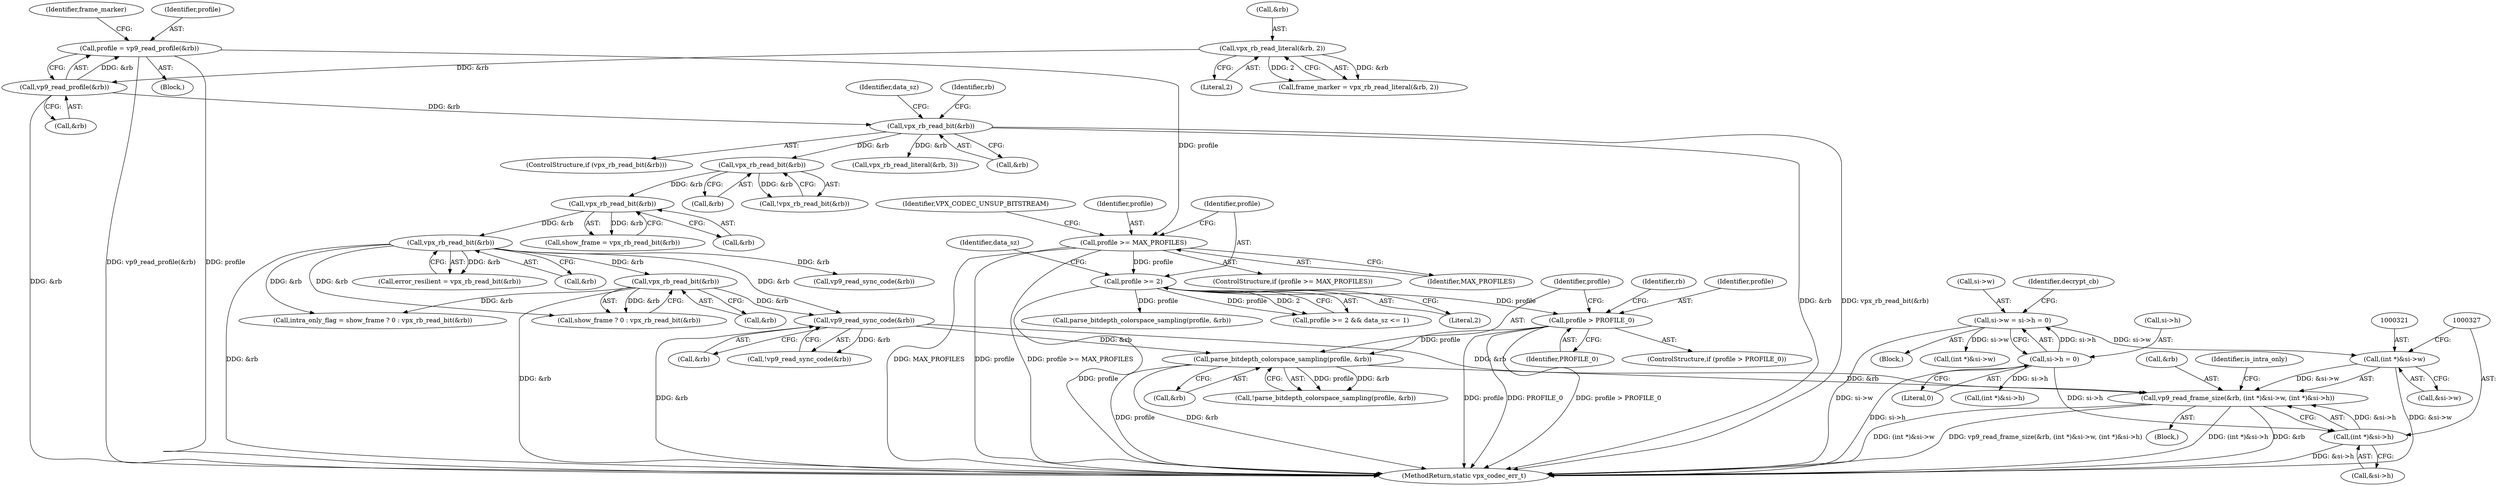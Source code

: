 digraph "0_Android_4974dcbd0289a2530df2ee2a25b5f92775df80da@API" {
"1000317" [label="(Call,vp9_read_frame_size(&rb, (int *)&si->w, (int *)&si->h))"];
"1000294" [label="(Call,vp9_read_sync_code(&rb))"];
"1000233" [label="(Call,vpx_rb_read_bit(&rb))"];
"1000228" [label="(Call,vpx_rb_read_bit(&rb))"];
"1000223" [label="(Call,vpx_rb_read_bit(&rb))"];
"1000202" [label="(Call,vpx_rb_read_bit(&rb))"];
"1000172" [label="(Call,vp9_read_profile(&rb))"];
"1000165" [label="(Call,vpx_rb_read_literal(&rb, 2))"];
"1000278" [label="(Call,vpx_rb_read_bit(&rb))"];
"1000306" [label="(Call,parse_bitdepth_colorspace_sampling(profile, &rb))"];
"1000300" [label="(Call,profile > PROFILE_0)"];
"1000190" [label="(Call,profile >= 2)"];
"1000182" [label="(Call,profile >= MAX_PROFILES)"];
"1000170" [label="(Call,profile = vp9_read_profile(&rb))"];
"1000320" [label="(Call,(int *)&si->w)"];
"1000130" [label="(Call,si->w = si->h = 0)"];
"1000134" [label="(Call,si->h = 0)"];
"1000326" [label="(Call,(int *)&si->h)"];
"1000278" [label="(Call,vpx_rb_read_bit(&rb))"];
"1000279" [label="(Call,&rb)"];
"1000166" [label="(Call,&rb)"];
"1000182" [label="(Call,profile >= MAX_PROFILES)"];
"1000326" [label="(Call,(int *)&si->h)"];
"1000307" [label="(Identifier,profile)"];
"1000250" [label="(Call,parse_bitdepth_colorspace_sampling(profile, &rb))"];
"1000224" [label="(Call,&rb)"];
"1000243" [label="(Call,vp9_read_sync_code(&rb))"];
"1000314" [label="(Identifier,rb)"];
"1000191" [label="(Identifier,profile)"];
"1000334" [label="(Identifier,is_intra_only)"];
"1000273" [label="(Call,intra_only_flag = show_frame ? 0 : vpx_rb_read_bit(&rb))"];
"1000186" [label="(Identifier,VPX_CODEC_UNSUP_BITSTREAM)"];
"1000294" [label="(Call,vp9_read_sync_code(&rb))"];
"1000177" [label="(Identifier,frame_marker)"];
"1000223" [label="(Call,vpx_rb_read_bit(&rb))"];
"1000291" [label="(Block,)"];
"1000194" [label="(Identifier,data_sz)"];
"1000130" [label="(Call,si->w = si->h = 0)"];
"1000222" [label="(Call,!vpx_rb_read_bit(&rb))"];
"1000206" [label="(Call,vpx_rb_read_literal(&rb, 3))"];
"1000301" [label="(Identifier,profile)"];
"1000111" [label="(Block,)"];
"1000295" [label="(Call,&rb)"];
"1000171" [label="(Identifier,profile)"];
"1000140" [label="(Identifier,decrypt_cb)"];
"1000165" [label="(Call,vpx_rb_read_literal(&rb, 2))"];
"1000189" [label="(Call,profile >= 2 && data_sz <= 1)"];
"1000305" [label="(Call,!parse_bitdepth_colorspace_sampling(profile, &rb))"];
"1000190" [label="(Call,profile >= 2)"];
"1000184" [label="(Identifier,MAX_PROFILES)"];
"1000156" [label="(Block,)"];
"1000138" [label="(Literal,0)"];
"1000214" [label="(Identifier,data_sz)"];
"1000308" [label="(Call,&rb)"];
"1000203" [label="(Call,&rb)"];
"1000135" [label="(Call,si->h)"];
"1000320" [label="(Call,(int *)&si->w)"];
"1000299" [label="(ControlStructure,if (profile > PROFILE_0))"];
"1000183" [label="(Identifier,profile)"];
"1000300" [label="(Call,profile > PROFILE_0)"];
"1000229" [label="(Call,&rb)"];
"1000131" [label="(Call,si->w)"];
"1000265" [label="(Call,(int *)&si->h)"];
"1000293" [label="(Call,!vp9_read_sync_code(&rb))"];
"1000168" [label="(Literal,2)"];
"1000163" [label="(Call,frame_marker = vpx_rb_read_literal(&rb, 2))"];
"1000322" [label="(Call,&si->w)"];
"1000228" [label="(Call,vpx_rb_read_bit(&rb))"];
"1000202" [label="(Call,vpx_rb_read_bit(&rb))"];
"1000275" [label="(Call,show_frame ? 0 : vpx_rb_read_bit(&rb))"];
"1000233" [label="(Call,vpx_rb_read_bit(&rb))"];
"1000201" [label="(ControlStructure,if (vpx_rb_read_bit(&rb)))"];
"1000226" [label="(Call,show_frame = vpx_rb_read_bit(&rb))"];
"1000306" [label="(Call,parse_bitdepth_colorspace_sampling(profile, &rb))"];
"1000134" [label="(Call,si->h = 0)"];
"1000192" [label="(Literal,2)"];
"1000170" [label="(Call,profile = vp9_read_profile(&rb))"];
"1000231" [label="(Call,error_resilient = vpx_rb_read_bit(&rb))"];
"1000173" [label="(Call,&rb)"];
"1000317" [label="(Call,vp9_read_frame_size(&rb, (int *)&si->w, (int *)&si->h))"];
"1000234" [label="(Call,&rb)"];
"1000259" [label="(Call,(int *)&si->w)"];
"1000172" [label="(Call,vp9_read_profile(&rb))"];
"1000208" [label="(Identifier,rb)"];
"1000328" [label="(Call,&si->h)"];
"1000302" [label="(Identifier,PROFILE_0)"];
"1000342" [label="(MethodReturn,static vpx_codec_err_t)"];
"1000181" [label="(ControlStructure,if (profile >= MAX_PROFILES))"];
"1000318" [label="(Call,&rb)"];
"1000317" -> "1000291"  [label="AST: "];
"1000317" -> "1000326"  [label="CFG: "];
"1000318" -> "1000317"  [label="AST: "];
"1000320" -> "1000317"  [label="AST: "];
"1000326" -> "1000317"  [label="AST: "];
"1000334" -> "1000317"  [label="CFG: "];
"1000317" -> "1000342"  [label="DDG: (int *)&si->h"];
"1000317" -> "1000342"  [label="DDG: &rb"];
"1000317" -> "1000342"  [label="DDG: (int *)&si->w"];
"1000317" -> "1000342"  [label="DDG: vp9_read_frame_size(&rb, (int *)&si->w, (int *)&si->h)"];
"1000294" -> "1000317"  [label="DDG: &rb"];
"1000306" -> "1000317"  [label="DDG: &rb"];
"1000320" -> "1000317"  [label="DDG: &si->w"];
"1000326" -> "1000317"  [label="DDG: &si->h"];
"1000294" -> "1000293"  [label="AST: "];
"1000294" -> "1000295"  [label="CFG: "];
"1000295" -> "1000294"  [label="AST: "];
"1000293" -> "1000294"  [label="CFG: "];
"1000294" -> "1000342"  [label="DDG: &rb"];
"1000294" -> "1000293"  [label="DDG: &rb"];
"1000233" -> "1000294"  [label="DDG: &rb"];
"1000278" -> "1000294"  [label="DDG: &rb"];
"1000294" -> "1000306"  [label="DDG: &rb"];
"1000233" -> "1000231"  [label="AST: "];
"1000233" -> "1000234"  [label="CFG: "];
"1000234" -> "1000233"  [label="AST: "];
"1000231" -> "1000233"  [label="CFG: "];
"1000233" -> "1000342"  [label="DDG: &rb"];
"1000233" -> "1000231"  [label="DDG: &rb"];
"1000228" -> "1000233"  [label="DDG: &rb"];
"1000233" -> "1000243"  [label="DDG: &rb"];
"1000233" -> "1000273"  [label="DDG: &rb"];
"1000233" -> "1000275"  [label="DDG: &rb"];
"1000233" -> "1000278"  [label="DDG: &rb"];
"1000228" -> "1000226"  [label="AST: "];
"1000228" -> "1000229"  [label="CFG: "];
"1000229" -> "1000228"  [label="AST: "];
"1000226" -> "1000228"  [label="CFG: "];
"1000228" -> "1000226"  [label="DDG: &rb"];
"1000223" -> "1000228"  [label="DDG: &rb"];
"1000223" -> "1000222"  [label="AST: "];
"1000223" -> "1000224"  [label="CFG: "];
"1000224" -> "1000223"  [label="AST: "];
"1000222" -> "1000223"  [label="CFG: "];
"1000223" -> "1000222"  [label="DDG: &rb"];
"1000202" -> "1000223"  [label="DDG: &rb"];
"1000202" -> "1000201"  [label="AST: "];
"1000202" -> "1000203"  [label="CFG: "];
"1000203" -> "1000202"  [label="AST: "];
"1000208" -> "1000202"  [label="CFG: "];
"1000214" -> "1000202"  [label="CFG: "];
"1000202" -> "1000342"  [label="DDG: &rb"];
"1000202" -> "1000342"  [label="DDG: vpx_rb_read_bit(&rb)"];
"1000172" -> "1000202"  [label="DDG: &rb"];
"1000202" -> "1000206"  [label="DDG: &rb"];
"1000172" -> "1000170"  [label="AST: "];
"1000172" -> "1000173"  [label="CFG: "];
"1000173" -> "1000172"  [label="AST: "];
"1000170" -> "1000172"  [label="CFG: "];
"1000172" -> "1000342"  [label="DDG: &rb"];
"1000172" -> "1000170"  [label="DDG: &rb"];
"1000165" -> "1000172"  [label="DDG: &rb"];
"1000165" -> "1000163"  [label="AST: "];
"1000165" -> "1000168"  [label="CFG: "];
"1000166" -> "1000165"  [label="AST: "];
"1000168" -> "1000165"  [label="AST: "];
"1000163" -> "1000165"  [label="CFG: "];
"1000165" -> "1000163"  [label="DDG: &rb"];
"1000165" -> "1000163"  [label="DDG: 2"];
"1000278" -> "1000275"  [label="AST: "];
"1000278" -> "1000279"  [label="CFG: "];
"1000279" -> "1000278"  [label="AST: "];
"1000275" -> "1000278"  [label="CFG: "];
"1000278" -> "1000342"  [label="DDG: &rb"];
"1000278" -> "1000273"  [label="DDG: &rb"];
"1000278" -> "1000275"  [label="DDG: &rb"];
"1000306" -> "1000305"  [label="AST: "];
"1000306" -> "1000308"  [label="CFG: "];
"1000307" -> "1000306"  [label="AST: "];
"1000308" -> "1000306"  [label="AST: "];
"1000305" -> "1000306"  [label="CFG: "];
"1000306" -> "1000342"  [label="DDG: profile"];
"1000306" -> "1000342"  [label="DDG: &rb"];
"1000306" -> "1000305"  [label="DDG: profile"];
"1000306" -> "1000305"  [label="DDG: &rb"];
"1000300" -> "1000306"  [label="DDG: profile"];
"1000300" -> "1000299"  [label="AST: "];
"1000300" -> "1000302"  [label="CFG: "];
"1000301" -> "1000300"  [label="AST: "];
"1000302" -> "1000300"  [label="AST: "];
"1000307" -> "1000300"  [label="CFG: "];
"1000314" -> "1000300"  [label="CFG: "];
"1000300" -> "1000342"  [label="DDG: profile"];
"1000300" -> "1000342"  [label="DDG: PROFILE_0"];
"1000300" -> "1000342"  [label="DDG: profile > PROFILE_0"];
"1000190" -> "1000300"  [label="DDG: profile"];
"1000190" -> "1000189"  [label="AST: "];
"1000190" -> "1000192"  [label="CFG: "];
"1000191" -> "1000190"  [label="AST: "];
"1000192" -> "1000190"  [label="AST: "];
"1000194" -> "1000190"  [label="CFG: "];
"1000189" -> "1000190"  [label="CFG: "];
"1000190" -> "1000342"  [label="DDG: profile"];
"1000190" -> "1000189"  [label="DDG: profile"];
"1000190" -> "1000189"  [label="DDG: 2"];
"1000182" -> "1000190"  [label="DDG: profile"];
"1000190" -> "1000250"  [label="DDG: profile"];
"1000182" -> "1000181"  [label="AST: "];
"1000182" -> "1000184"  [label="CFG: "];
"1000183" -> "1000182"  [label="AST: "];
"1000184" -> "1000182"  [label="AST: "];
"1000186" -> "1000182"  [label="CFG: "];
"1000191" -> "1000182"  [label="CFG: "];
"1000182" -> "1000342"  [label="DDG: profile >= MAX_PROFILES"];
"1000182" -> "1000342"  [label="DDG: MAX_PROFILES"];
"1000182" -> "1000342"  [label="DDG: profile"];
"1000170" -> "1000182"  [label="DDG: profile"];
"1000170" -> "1000156"  [label="AST: "];
"1000171" -> "1000170"  [label="AST: "];
"1000177" -> "1000170"  [label="CFG: "];
"1000170" -> "1000342"  [label="DDG: vp9_read_profile(&rb)"];
"1000170" -> "1000342"  [label="DDG: profile"];
"1000320" -> "1000322"  [label="CFG: "];
"1000321" -> "1000320"  [label="AST: "];
"1000322" -> "1000320"  [label="AST: "];
"1000327" -> "1000320"  [label="CFG: "];
"1000320" -> "1000342"  [label="DDG: &si->w"];
"1000130" -> "1000320"  [label="DDG: si->w"];
"1000130" -> "1000111"  [label="AST: "];
"1000130" -> "1000134"  [label="CFG: "];
"1000131" -> "1000130"  [label="AST: "];
"1000134" -> "1000130"  [label="AST: "];
"1000140" -> "1000130"  [label="CFG: "];
"1000130" -> "1000342"  [label="DDG: si->w"];
"1000134" -> "1000130"  [label="DDG: si->h"];
"1000130" -> "1000259"  [label="DDG: si->w"];
"1000134" -> "1000138"  [label="CFG: "];
"1000135" -> "1000134"  [label="AST: "];
"1000138" -> "1000134"  [label="AST: "];
"1000134" -> "1000342"  [label="DDG: si->h"];
"1000134" -> "1000265"  [label="DDG: si->h"];
"1000134" -> "1000326"  [label="DDG: si->h"];
"1000326" -> "1000328"  [label="CFG: "];
"1000327" -> "1000326"  [label="AST: "];
"1000328" -> "1000326"  [label="AST: "];
"1000326" -> "1000342"  [label="DDG: &si->h"];
}

